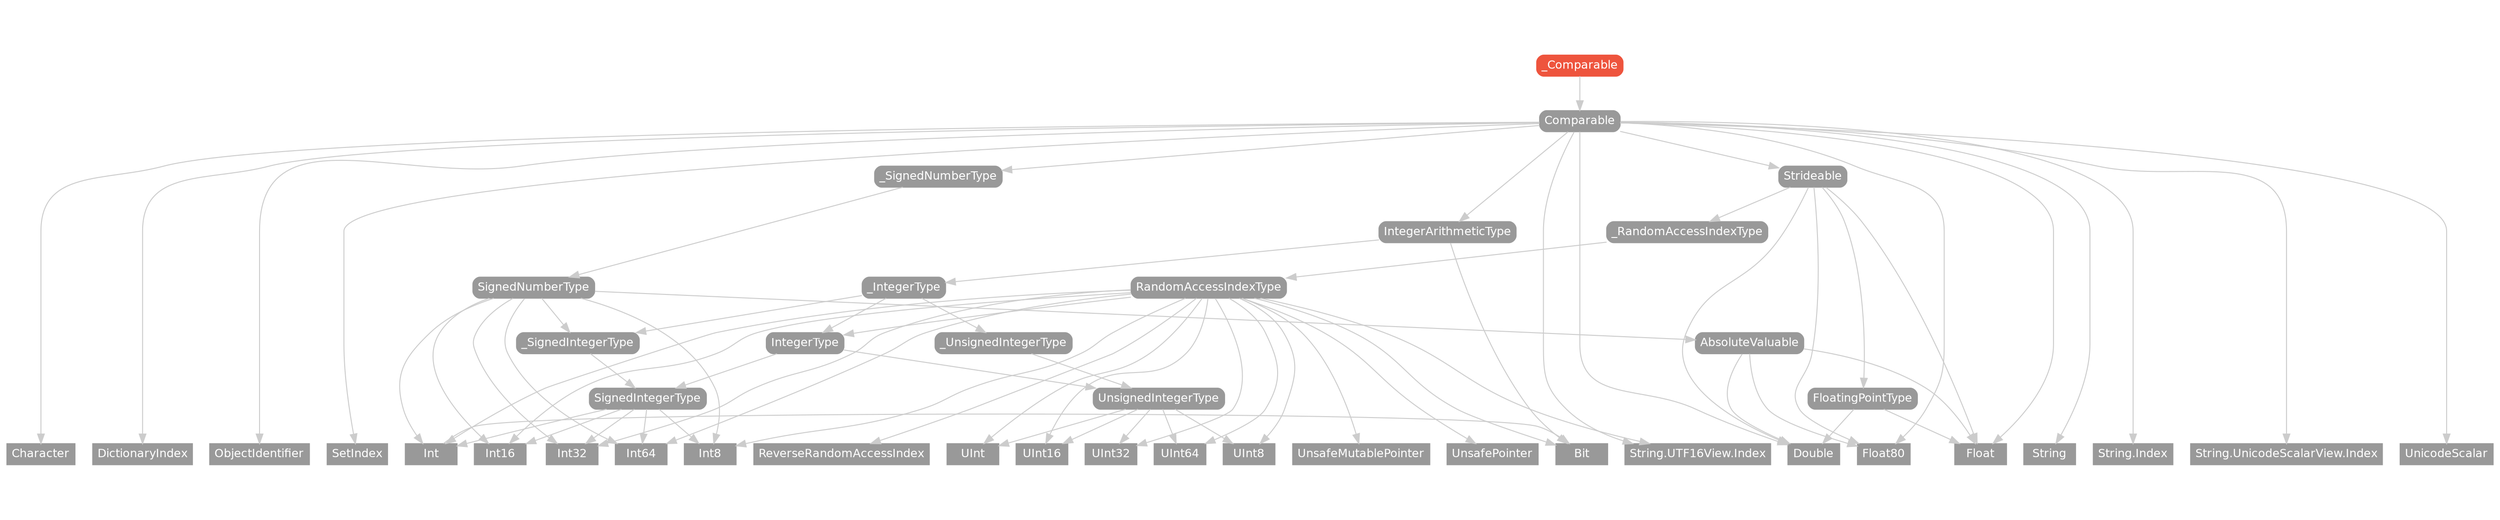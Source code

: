 strict digraph "_Comparable - Type Hierarchy - SwiftDoc.org" {
    pad="0.1,0.8"
    node [shape=box, style="filled,rounded", color="#999999", fillcolor="#999999", fontcolor=white, fontname=Helvetica, fontnames="Helvetica,sansserif", fontsize=12, margin="0.07,0.05", height="0.3"]
    edge [color="#cccccc"]
    "AbsoluteValuable" [URL="/protocol/AbsoluteValuable/"]
    "Bit" [URL="/type/Bit/", style=filled]
    "Character" [URL="/type/Character/", style=filled]
    "Comparable" [URL="/protocol/Comparable/"]
    "DictionaryIndex" [URL="/type/DictionaryIndex/", style=filled]
    "Double" [URL="/type/Double/", style=filled]
    "Float" [URL="/type/Float/", style=filled]
    "Float80" [URL="/type/Float80/", style=filled]
    "FloatingPointType" [URL="/protocol/FloatingPointType/"]
    "Int" [URL="/type/Int/", style=filled]
    "Int16" [URL="/type/Int16/", style=filled]
    "Int32" [URL="/type/Int32/", style=filled]
    "Int64" [URL="/type/Int64/", style=filled]
    "Int8" [URL="/type/Int8/", style=filled]
    "IntegerArithmeticType" [URL="/protocol/IntegerArithmeticType/"]
    "IntegerType" [URL="/protocol/IntegerType/"]
    "ObjectIdentifier" [URL="/type/ObjectIdentifier/", style=filled]
    "RandomAccessIndexType" [URL="/protocol/RandomAccessIndexType/"]
    "ReverseRandomAccessIndex" [URL="/type/ReverseRandomAccessIndex/", style=filled]
    "SetIndex" [URL="/type/SetIndex/", style=filled]
    "SignedIntegerType" [URL="/protocol/SignedIntegerType/"]
    "SignedNumberType" [URL="/protocol/SignedNumberType/"]
    "Strideable" [URL="/protocol/Strideable/"]
    "String" [URL="/type/String/", style=filled]
    "String.Index" [URL="/type/String.Index/", style=filled]
    "String.UTF16View.Index" [URL="/type/String.UTF16View.Index/", style=filled]
    "String.UnicodeScalarView.Index" [URL="/type/String.UnicodeScalarView.Index/", style=filled]
    "UInt" [URL="/type/UInt/", style=filled]
    "UInt16" [URL="/type/UInt16/", style=filled]
    "UInt32" [URL="/type/UInt32/", style=filled]
    "UInt64" [URL="/type/UInt64/", style=filled]
    "UInt8" [URL="/type/UInt8/", style=filled]
    "UnicodeScalar" [URL="/type/UnicodeScalar/", style=filled]
    "UnsafeMutablePointer" [URL="/type/UnsafeMutablePointer/", style=filled]
    "UnsafePointer" [URL="/type/UnsafePointer/", style=filled]
    "UnsignedIntegerType" [URL="/protocol/UnsignedIntegerType/"]
    "_Comparable" [URL="/protocol/_Comparable/", style="filled,rounded", fillcolor="#ee543d", color="#ee543d"]
    "_IntegerType" [URL="/protocol/_IntegerType/"]
    "_RandomAccessIndexType" [URL="/protocol/_RandomAccessIndexType/"]
    "_SignedIntegerType" [URL="/protocol/_SignedIntegerType/"]
    "_SignedNumberType" [URL="/protocol/_SignedNumberType/"]
    "_UnsignedIntegerType" [URL="/protocol/_UnsignedIntegerType/"]    "_Comparable" -> "Comparable"
    "Comparable" -> "Character"
    "Comparable" -> "DictionaryIndex"
    "Comparable" -> "Double"
    "Comparable" -> "Float"
    "Comparable" -> "Float80"
    "Comparable" -> "IntegerArithmeticType"
    "Comparable" -> "ObjectIdentifier"
    "Comparable" -> "SetIndex"
    "Comparable" -> "Strideable"
    "Comparable" -> "String"
    "Comparable" -> "UnicodeScalar"
    "Comparable" -> "_SignedNumberType"
    "Comparable" -> "String.Index"
    "Comparable" -> "String.UTF16View.Index"
    "Comparable" -> "String.UnicodeScalarView.Index"
    "IntegerArithmeticType" -> "Bit"
    "IntegerArithmeticType" -> "_IntegerType"
    "_IntegerType" -> "IntegerType"
    "_IntegerType" -> "_SignedIntegerType"
    "_IntegerType" -> "_UnsignedIntegerType"
    "IntegerType" -> "SignedIntegerType"
    "IntegerType" -> "UnsignedIntegerType"
    "SignedIntegerType" -> "Int"
    "SignedIntegerType" -> "Int16"
    "SignedIntegerType" -> "Int32"
    "SignedIntegerType" -> "Int64"
    "SignedIntegerType" -> "Int8"
    "Int" -> "Bit"
    "UnsignedIntegerType" -> "UInt"
    "UnsignedIntegerType" -> "UInt16"
    "UnsignedIntegerType" -> "UInt32"
    "UnsignedIntegerType" -> "UInt64"
    "UnsignedIntegerType" -> "UInt8"
    "_SignedIntegerType" -> "SignedIntegerType"
    "SignedIntegerType" -> "Int"
    "SignedIntegerType" -> "Int16"
    "SignedIntegerType" -> "Int32"
    "SignedIntegerType" -> "Int64"
    "SignedIntegerType" -> "Int8"
    "Int" -> "Bit"
    "_UnsignedIntegerType" -> "UnsignedIntegerType"
    "UnsignedIntegerType" -> "UInt"
    "UnsignedIntegerType" -> "UInt16"
    "UnsignedIntegerType" -> "UInt32"
    "UnsignedIntegerType" -> "UInt64"
    "UnsignedIntegerType" -> "UInt8"
    "Strideable" -> "Double"
    "Strideable" -> "Float"
    "Strideable" -> "Float80"
    "Strideable" -> "FloatingPointType"
    "Strideable" -> "_RandomAccessIndexType"
    "FloatingPointType" -> "Double"
    "FloatingPointType" -> "Float"
    "_RandomAccessIndexType" -> "RandomAccessIndexType"
    "RandomAccessIndexType" -> "Bit"
    "RandomAccessIndexType" -> "Int"
    "RandomAccessIndexType" -> "Int16"
    "RandomAccessIndexType" -> "Int32"
    "RandomAccessIndexType" -> "Int64"
    "RandomAccessIndexType" -> "Int8"
    "RandomAccessIndexType" -> "IntegerType"
    "RandomAccessIndexType" -> "ReverseRandomAccessIndex"
    "RandomAccessIndexType" -> "UInt"
    "RandomAccessIndexType" -> "UInt16"
    "RandomAccessIndexType" -> "UInt32"
    "RandomAccessIndexType" -> "UInt64"
    "RandomAccessIndexType" -> "UInt8"
    "RandomAccessIndexType" -> "UnsafeMutablePointer"
    "RandomAccessIndexType" -> "UnsafePointer"
    "RandomAccessIndexType" -> "String.UTF16View.Index"
    "Int" -> "Bit"
    "IntegerType" -> "SignedIntegerType"
    "IntegerType" -> "UnsignedIntegerType"
    "SignedIntegerType" -> "Int"
    "SignedIntegerType" -> "Int16"
    "SignedIntegerType" -> "Int32"
    "SignedIntegerType" -> "Int64"
    "SignedIntegerType" -> "Int8"
    "Int" -> "Bit"
    "UnsignedIntegerType" -> "UInt"
    "UnsignedIntegerType" -> "UInt16"
    "UnsignedIntegerType" -> "UInt32"
    "UnsignedIntegerType" -> "UInt64"
    "UnsignedIntegerType" -> "UInt8"
    "_SignedNumberType" -> "SignedNumberType"
    "SignedNumberType" -> "AbsoluteValuable"
    "SignedNumberType" -> "Int"
    "SignedNumberType" -> "Int16"
    "SignedNumberType" -> "Int32"
    "SignedNumberType" -> "Int64"
    "SignedNumberType" -> "Int8"
    "SignedNumberType" -> "_SignedIntegerType"
    "AbsoluteValuable" -> "Double"
    "AbsoluteValuable" -> "Float"
    "AbsoluteValuable" -> "Float80"
    "Int" -> "Bit"
    "_SignedIntegerType" -> "SignedIntegerType"
    "SignedIntegerType" -> "Int"
    "SignedIntegerType" -> "Int16"
    "SignedIntegerType" -> "Int32"
    "SignedIntegerType" -> "Int64"
    "SignedIntegerType" -> "Int8"
    "Int" -> "Bit"
    subgraph Types {
        rank = max; "Character"; "DictionaryIndex"; "Double"; "Float"; "Float80"; "ObjectIdentifier"; "SetIndex"; "String"; "UnicodeScalar"; "String.Index"; "String.UTF16View.Index"; "String.UnicodeScalarView.Index"; "Bit"; "Int"; "Int16"; "Int32"; "Int64"; "Int8"; "UInt"; "UInt16"; "UInt32"; "UInt64"; "UInt8"; "ReverseRandomAccessIndex"; "UnsafeMutablePointer"; "UnsafePointer";
    }
}